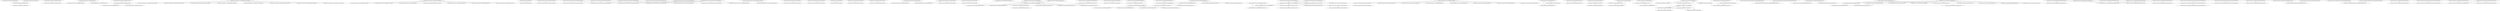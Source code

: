 digraph "ddg/ddg"
{
	"org.apache.commons.math.analysis.MonitoredFunction#28" -> "org.apache.commons.math.analysis.MonitoredFunction#42";
	"org.apache.commons.math.analysis.UnivariateRealSolverImpl#87" -> "org.apache.commons.math.analysis.UnivariateRealSolverImpl#169";
	"org.apache.commons.math.analysis.MonitoredFunction#42" -> "org.apache.commons.math.analysis.MonitoredFunction#38";
	"org.apache.commons.math.analysis.MonitoredFunction#34" -> "org.apache.commons.math.analysis.MonitoredFunction#42";
	"org.apache.commons.math.analysis.UnivariateRealSolverImpl#140" -> "org.apache.commons.math.analysis.UnivariateRealSolverImpl#126";
	"org.apache.commons.math.analysis.UnivariateRealSolverUtils#36" -> "org.apache.commons.math.analysis.UnivariateRealSolverUtils#230";
	"org.apache.commons.math.analysis.UnivariateRealSolverUtils#230" -> "org.apache.commons.math.analysis.UnivariateRealSolverUtils#54";
	"org.apache.commons.math.analysis.UnivariateRealSolverImpl#140" -> "org.apache.commons.math.analysis.UnivariateRealSolverImpl#111";
	"org.apache.commons.math.analysis.UnivariateRealSolverFactoryImplTest#38" -> "org.apache.commons.math.analysis.UnivariateRealSolverFactoryImplTest#93";
	"org.apache.commons.math.analysis.UnivariateRealSolverFactoryImplTest#38" -> "org.apache.commons.math.analysis.UnivariateRealSolverFactoryImplTest#63";
	"org.apache.commons.math.analysis.UnivariateRealSolverFactoryImplTest#38" -> "org.apache.commons.math.analysis.UnivariateRealSolverFactoryImplTest#85";
	"org.apache.commons.math.analysis.UnivariateRealSolverFactoryImplTest#38" -> "org.apache.commons.math.analysis.UnivariateRealSolverFactoryImplTest#55";
	"org.apache.commons.math.analysis.UnivariateRealSolverFactoryImplTest#38" -> "org.apache.commons.math.analysis.UnivariateRealSolverFactoryImplTest#70";
	"org.apache.commons.math.analysis.UnivariateRealSolverFactoryImplTest#38" -> "org.apache.commons.math.analysis.UnivariateRealSolverFactoryImplTest#78";
	"org.apache.commons.math.analysis.UnivariateRealSolverFactoryImplTest#38" -> "org.apache.commons.math.analysis.UnivariateRealSolverFactoryImplTest#108";
	"org.apache.commons.math.analysis.UnivariateRealSolverFactoryImplTest#38" -> "org.apache.commons.math.analysis.UnivariateRealSolverFactoryImplTest#100";
	"org.apache.commons.math.analysis.UnivariateRealSolverUtilsTest#28" -> "org.apache.commons.math.analysis.UnivariateRealSolverUtilsTest#78";
	"org.apache.commons.math.analysis.UnivariateRealSolverUtilsTest#28" -> "org.apache.commons.math.analysis.UnivariateRealSolverUtilsTest#55";
	"org.apache.commons.math.analysis.UnivariateRealSolverUtilsTest#28" -> "org.apache.commons.math.analysis.UnivariateRealSolverUtilsTest#70";
	"org.apache.commons.math.analysis.UnivariateRealSolverUtils#230" -> "org.apache.commons.math.analysis.UnivariateRealSolverUtils#78";
	"org.apache.commons.math.analysis.UnivariateRealSolverUtilsTest#28" -> "org.apache.commons.math.analysis.UnivariateRealSolverUtilsTest#43";
	"org.apache.commons.math.analysis.UnivariateRealSolverUtilsTest#28" -> "org.apache.commons.math.analysis.UnivariateRealSolverUtilsTest#86";
	"org.apache.commons.math.analysis.UnivariateRealSolverUtilsTest#28" -> "org.apache.commons.math.analysis.UnivariateRealSolverUtilsTest#94";
	"org.apache.commons.math.MathException#47" -> "org.apache.commons.math.MathException#84";
	"org.apache.commons.math.analysis.UnivariateRealSolverUtilsTest#28" -> "org.apache.commons.math.analysis.UnivariateRealSolverUtilsTest#103";
	"org.apache.commons.math.distribution.ChiSquaredDistributionImpl#180" -> "org.apache.commons.math.distribution.ChiSquaredDistributionImpl#189";
	"org.apache.commons.math.distribution.ContinuousDistributionAbstractTest#116" -> "org.apache.commons.math.distribution.ContinuousDistributionAbstractTest#261";
	"org.apache.commons.math.distribution.GammaDistributionImpl#111" -> "org.apache.commons.math.distribution.GammaDistributionImpl#122";
	"org.apache.commons.math.distribution.ContinuousDistributionAbstractTest#240" -> "org.apache.commons.math.distribution.ContinuousDistributionAbstractTest#233";
	"org.apache.commons.math.distribution.ContinuousDistributionAbstractTest#116" -> "org.apache.commons.math.distribution.ContinuousDistributionAbstractTest#247";
	"org.apache.commons.math.distribution.ContinuousDistributionAbstractTest#240" -> "org.apache.commons.math.distribution.ContinuousDistributionAbstractTest#143";
	"org.apache.commons.math.distribution.ContinuousDistributionAbstractTest#116" -> "org.apache.commons.math.distribution.ContinuousDistributionAbstractTest#143";
	"org.apache.commons.math.distribution.ContinuousDistributionAbstractTest#268" -> "org.apache.commons.math.distribution.ContinuousDistributionAbstractTest#143";
	"org.apache.commons.math.distribution.GammaDistributionImpl#131" -> "org.apache.commons.math.distribution.GammaDistributionImpl#142";
	"org.apache.commons.math.special.Gamma#40" -> "org.apache.commons.math.special.Gamma#90";
	"org.apache.commons.math.distribution.ContinuousDistributionAbstractTest#310" -> "org.apache.commons.math.distribution.ContinuousDistributionAbstractTest#303";
	"org.apache.commons.math.distribution.ContinuousDistributionAbstractTest#282" -> "org.apache.commons.math.distribution.ContinuousDistributionAbstractTest#156";
	"org.apache.commons.math.distribution.ContinuousDistributionAbstractTest#296" -> "org.apache.commons.math.distribution.ContinuousDistributionAbstractTest#156";
	"org.apache.commons.math.distribution.ContinuousDistributionAbstractTest#268" -> "org.apache.commons.math.distribution.ContinuousDistributionAbstractTest#156";
	"org.apache.commons.math.distribution.ContinuousDistributionAbstractTest#116" -> "org.apache.commons.math.distribution.ContinuousDistributionAbstractTest#156";
	"org.apache.commons.math.distribution.ContinuousDistributionAbstractTest#116" -> "org.apache.commons.math.distribution.ContinuousDistributionAbstractTest#209";
	"org.apache.commons.math.distribution.ContinuousDistributionAbstractTest#116" -> "org.apache.commons.math.distribution.ContinuousDistributionAbstractTest#186";
	"org.apache.commons.math.distribution.ContinuousDistributionAbstractTest#310" -> "org.apache.commons.math.distribution.ContinuousDistributionAbstractTest#186";
	"org.apache.commons.math.distribution.ContinuousDistributionAbstractTest#254" -> "org.apache.commons.math.distribution.ContinuousDistributionAbstractTest#143";
	"org.apache.commons.math.distribution.FDistributionImpl#155" -> "org.apache.commons.math.distribution.FDistributionImpl#167";
	"org.apache.commons.math.distribution.FDistributionImpl#177" -> "org.apache.commons.math.distribution.FDistributionImpl#189";
	"org.apache.commons.math.distribution.NormalDistributionImpl#76" -> "org.apache.commons.math.distribution.NormalDistributionImpl#110";
	"org.apache.commons.math.distribution.NormalDistributionImpl#93" -> "org.apache.commons.math.distribution.NormalDistributionImpl#110";
	"org.apache.commons.math.distribution.NormalDistributionImpl#93" -> "org.apache.commons.math.distribution.NormalDistributionImpl#84";
	"org.apache.commons.math.distribution.NormalDistributionImpl#76" -> "org.apache.commons.math.distribution.NormalDistributionImpl#68";
	"org.apache.commons.math.distribution.ContinuousDistributionAbstractTest#268" -> "org.apache.commons.math.distribution.ContinuousDistributionAbstractTest#261";
	"org.apache.commons.math.distribution.TDistributionImpl#54" -> "org.apache.commons.math.distribution.TDistributionImpl#65";
	"org.apache.commons.math.ode.nonstiff.TestProblemAbstract#104" -> "org.apache.commons.math.ode.nonstiff.TestProblemAbstract#140";
	"org.apache.commons.math.ode.nonstiff.TestProblemAbstract#93" -> "org.apache.commons.math.ode.nonstiff.TestProblemAbstract#124";
	"org.apache.commons.math.ode.nonstiff.ClassicalRungeKuttaIntegrator#55" -> "org.apache.commons.math.ode.nonstiff.ClassicalRungeKuttaIntegrator#77";
	"org.apache.commons.math.ode.sampling.DummyStepHandler#87" -> "org.apache.commons.math.ode.sampling.DummyStepHandler#53";
	"org.apache.commons.math.ode.nonstiff.TestProblemHandler#59" -> "org.apache.commons.math.ode.nonstiff.TestProblemHandler#70";
	"org.apache.commons.math.ode.nonstiff.TestProblemAbstract#93" -> "org.apache.commons.math.ode.nonstiff.TestProblemAbstract#132";
	"org.apache.commons.math.ode.nonstiff.TestProblemAbstract#93" -> "org.apache.commons.math.ode.nonstiff.TestProblemAbstract#116";
	"org.apache.commons.math.ode.nonstiff.RungeKuttaIntegrator#72" -> "org.apache.commons.math.ode.nonstiff.RungeKuttaIntegrator#153";
	"org.apache.commons.math.ode.nonstiff.RungeKuttaIntegrator#88" -> "org.apache.commons.math.ode.nonstiff.RungeKuttaIntegrator#153";
	"org.apache.commons.math.ode.sampling.AbstractStepInterpolator#83" -> "org.apache.commons.math.ode.sampling.AbstractStepInterpolator#347";
	"org.apache.commons.math.ode.sampling.AbstractStepInterpolator#83" -> "org.apache.commons.math.ode.sampling.AbstractStepInterpolator#131";
	"org.apache.commons.math.ode.sampling.AbstractStepInterpolator#347" -> "org.apache.commons.math.ode.sampling.AbstractStepInterpolator#131";
	"org.apache.commons.math.ode.sampling.AbstractStepInterpolator#158" -> "org.apache.commons.math.ode.sampling.AbstractStepInterpolator#212";
	"org.apache.commons.math.ode.sampling.AbstractStepInterpolator#212" -> "org.apache.commons.math.ode.sampling.AbstractStepInterpolator#204";
	"org.apache.commons.math.ode.nonstiff.TestProblemAbstract#93" -> "org.apache.commons.math.ode.nonstiff.TestProblemAbstract#167";
	"org.apache.commons.math.ode.sampling.AbstractStepInterpolator#204" -> "org.apache.commons.math.ode.sampling.AbstractStepInterpolator#212";
	"org.apache.commons.math.ode.events.CombinedEventsManager#56" -> "org.apache.commons.math.ode.events.CombinedEventsManager#122";
	"org.apache.commons.math.ode.events.CombinedEventsManager#56" -> "org.apache.commons.math.ode.events.CombinedEventsManager#197";
	"org.apache.commons.math.ode.events.CombinedEventsManager#56" -> "org.apache.commons.math.ode.events.CombinedEventsManager#210";
	"org.apache.commons.math.ode.nonstiff.TestProblemHandler#59" -> "org.apache.commons.math.ode.nonstiff.TestProblemHandler#80";
	"org.apache.commons.math.ode.nonstiff.RungeKuttaIntegrator#153" -> "org.apache.commons.math.ode.nonstiff.RungeKuttaIntegrator#266";
	"org.apache.commons.math.ode.nonstiff.TestProblemHandler#70" -> "org.apache.commons.math.ode.nonstiff.TestProblemHandler#80";
	"org.apache.commons.math.ode.nonstiff.RungeKuttaIntegrator#153" -> "org.apache.commons.math.ode.nonstiff.RungeKuttaIntegrator#271";
	"org.apache.commons.math.ode.sampling.AbstractStepInterpolator#204" -> "org.apache.commons.math.ode.sampling.AbstractStepInterpolator#228";
	"org.apache.commons.math.ode.sampling.AbstractStepInterpolator#212" -> "org.apache.commons.math.ode.sampling.AbstractStepInterpolator#236";
	"org.apache.commons.math.ode.nonstiff.TestProblemAbstract#112" -> "org.apache.commons.math.ode.nonstiff.TestProblemAbstract#148";
	"org.apache.commons.math.ode.sampling.AbstractStepInterpolator#212" -> "org.apache.commons.math.ode.sampling.AbstractStepInterpolator#263";
	"org.apache.commons.math.ode.sampling.AbstractStepInterpolator#158" -> "org.apache.commons.math.ode.sampling.AbstractStepInterpolator#299";
	"org.apache.commons.math.ode.sampling.AbstractStepInterpolator#263" -> "org.apache.commons.math.ode.sampling.AbstractStepInterpolator#246";
	"org.apache.commons.math.ode.nonstiff.TestProblem1#47" -> "org.apache.commons.math.ode.nonstiff.TestProblem1#82";
	"org.apache.commons.math.ode.events.CombinedEventsManager#56" -> "org.apache.commons.math.ode.events.CombinedEventsManager#230";
	"org.apache.commons.math.ode.nonstiff.TestProblemHandler#80" -> "org.apache.commons.math.ode.nonstiff.TestProblemHandler#141";
	"org.apache.commons.math.ode.nonstiff.TestProblemHandler#80" -> "org.apache.commons.math.ode.nonstiff.TestProblemHandler#125";
	"org.apache.commons.math.ode.nonstiff.TestProblemHandler#80" -> "org.apache.commons.math.ode.nonstiff.TestProblemHandler#133";
	"org.apache.commons.math.ode.nonstiff.TestProblemFactory#26" -> "org.apache.commons.math.ode.nonstiff.TestProblemFactory#46";
	"org.apache.commons.math.ode.nonstiff.TestProblemAbstract#93" -> "org.apache.commons.math.ode.nonstiff.TestProblemAbstract#64";
	"org.apache.commons.math.ode.nonstiff.TestProblemAbstract#112" -> "org.apache.commons.math.ode.nonstiff.TestProblemAbstract#64";
	"org.apache.commons.math.ode.nonstiff.TestProblemAbstract#104" -> "org.apache.commons.math.ode.nonstiff.TestProblemAbstract#64";
	"org.apache.commons.math.ode.nonstiff.TestProblem1#47" -> "org.apache.commons.math.ode.nonstiff.TestProblem1#61";
	"org.apache.commons.math.ode.nonstiff.TestProblemAbstract#64" -> "org.apache.commons.math.ode.nonstiff.TestProblemAbstract#140";
	"org.apache.commons.math.ode.nonstiff.TestProblemAbstract#64" -> "org.apache.commons.math.ode.nonstiff.TestProblemAbstract#124";
	"org.apache.commons.math.ode.nonstiff.RungeKuttaIntegrator#72" -> "org.apache.commons.math.ode.nonstiff.RungeKuttaIntegrator#106";
	"org.apache.commons.math.ode.events.CombinedEventsManager#56" -> "org.apache.commons.math.ode.events.CombinedEventsManager#85";
	"org.apache.commons.math.ode.nonstiff.TestProblemAbstract#64" -> "org.apache.commons.math.ode.nonstiff.TestProblemAbstract#132";
	"org.apache.commons.math.ode.nonstiff.TestProblemAbstract#64" -> "org.apache.commons.math.ode.nonstiff.TestProblemAbstract#116";
	"org.apache.commons.math.ode.nonstiff.TestProblemAbstract#64" -> "org.apache.commons.math.ode.nonstiff.TestProblemAbstract#167";
	"org.apache.commons.math.ode.nonstiff.TestProblemAbstract#64" -> "org.apache.commons.math.ode.nonstiff.TestProblemAbstract#148";
	"org.apache.commons.math.ode.nonstiff.TestProblem1#61" -> "org.apache.commons.math.ode.nonstiff.TestProblem1#82";
	"org.apache.commons.math.ode.nonstiff.RungeKuttaIntegrator#72" -> "org.apache.commons.math.ode.nonstiff.RungeKuttaIntegrator#111";
	"org.apache.commons.math.ode.events.CombinedEventsManager#56" -> "org.apache.commons.math.ode.events.CombinedEventsManager#97";
	"org.apache.commons.math.ode.nonstiff.TestProblem2#48" -> "org.apache.commons.math.ode.nonstiff.TestProblem2#62";
	"org.apache.commons.math.ode.nonstiff.TestProblem2#62" -> "org.apache.commons.math.ode.nonstiff.TestProblem2#83";
	"org.apache.commons.math.ode.nonstiff.TestProblem3#54" -> "org.apache.commons.math.ode.nonstiff.TestProblem3#76";
	"org.apache.commons.math.ode.nonstiff.TestProblem3#76" -> "org.apache.commons.math.ode.nonstiff.TestProblem3#106";
	"org.apache.commons.math.ode.nonstiff.TestProblem4#51" -> "org.apache.commons.math.ode.nonstiff.TestProblem4#66";
	"org.apache.commons.math.ode.nonstiff.RungeKuttaIntegrator#72" -> "org.apache.commons.math.ode.nonstiff.RungeKuttaIntegrator#101";
	"org.apache.commons.math.ode.events.CombinedEventsManager#56" -> "org.apache.commons.math.ode.events.CombinedEventsManager#75";
	"org.apache.commons.math.ode.events.EventState#97" -> "org.apache.commons.math.ode.events.EventState#119";
	"org.apache.commons.math.ode.events.EventState#97" -> "org.apache.commons.math.ode.events.EventState#132";
	"org.apache.commons.math.ode.nonstiff.TestProblem4$Bounce#101" -> "org.apache.commons.math.ode.nonstiff.TestProblem4$Bounce#106";
	"org.apache.commons.math.ode.events.EventState#132" -> "org.apache.commons.math.ode.events.EventState#153";
	"org.apache.commons.math.ode.events.EventState#97" -> "org.apache.commons.math.ode.events.EventState#153";
	"org.apache.commons.math.ode.events.EventState#97" -> "org.apache.commons.math.ode.events.EventState#250";
	"org.apache.commons.math.ode.events.EventState#153" -> "org.apache.commons.math.ode.events.EventState#250";
	"org.apache.commons.math.ode.events.EventState#250" -> "org.apache.commons.math.ode.events.EventState#269";
	"org.apache.commons.math.ode.nonstiff.TestProblem4#66" -> "org.apache.commons.math.ode.nonstiff.TestProblem4#89";
	"org.apache.commons.math.ode.events.EventState#153" -> "org.apache.commons.math.ode.events.EventState#284";
	"org.apache.commons.math.ode.events.EventState#250" -> "org.apache.commons.math.ode.events.EventState#153";
	"org.apache.commons.math.ode.events.EventState#97" -> "org.apache.commons.math.ode.events.EventState#44";
	"org.apache.commons.math.ode.events.CombinedEventsManager#122" -> "org.apache.commons.math.ode.events.CombinedEventsManager#182";
	"org.apache.commons.math.ode.events.EventState#153" -> "org.apache.commons.math.ode.events.EventState#236";
	"org.apache.commons.math.ode.nonstiff.TestProblem4$Bounce#101" -> "org.apache.commons.math.ode.nonstiff.TestProblem4$Bounce#111";
	"org.apache.commons.math.ode.events.EventState#250" -> "org.apache.commons.math.ode.events.EventState#284";
	"org.apache.commons.math.ode.events.EventState#97" -> "org.apache.commons.math.ode.events.EventState#284";
	"org.apache.commons.math.ode.nonstiff.TestProblem4$Bounce#111" -> "org.apache.commons.math.ode.nonstiff.TestProblem4$Bounce#106";
	"org.apache.commons.math.ode.sampling.AbstractStepInterpolator#158" -> "org.apache.commons.math.ode.sampling.AbstractStepInterpolator#277";
	"org.apache.commons.math.ode.events.CombinedEventsManager#56" -> "org.apache.commons.math.ode.events.CombinedEventsManager#104";
	"org.apache.commons.math.ode.sampling.AbstractStepInterpolator#99" -> "org.apache.commons.math.ode.sampling.AbstractStepInterpolator#212";
	"org.apache.commons.math.ode.sampling.AbstractStepInterpolator#99" -> "org.apache.commons.math.ode.sampling.AbstractStepInterpolator#299";
	"org.apache.commons.math.ode.nonstiff.ClassicalRungeKuttaIntegratorTest$KeplerHandler#160" -> "org.apache.commons.math.ode.nonstiff.ClassicalRungeKuttaIntegratorTest$KeplerHandler#173";
	"org.apache.commons.math.ode.nonstiff.TestProblem3#54" -> "org.apache.commons.math.ode.nonstiff.TestProblem3#106";
	"org.apache.commons.math.ode.nonstiff.ClassicalRungeKuttaIntegratorTest$KeplerHandler#168" -> "org.apache.commons.math.ode.nonstiff.ClassicalRungeKuttaIntegratorTest$KeplerHandler#173";
	"org.apache.commons.math.ode.nonstiff.DormandPrince54Integrator#56" -> "org.apache.commons.math.ode.nonstiff.DormandPrince54Integrator#107";
	"org.apache.commons.math.ode.AdaptiveStepsizeIntegrator#70" -> "org.apache.commons.math.ode.AdaptiveStepsizeIntegrator#350";
	"org.apache.commons.math.ode.AdaptiveStepsizeIntegrator#70" -> "org.apache.commons.math.ode.AdaptiveStepsizeIntegrator#133";
	"org.apache.commons.math.ode.AdaptiveStepsizeIntegrator#70" -> "org.apache.commons.math.ode.AdaptiveStepsizeIntegrator#179";
	"org.apache.commons.math.ode.nonstiff.EmbeddedRungeKuttaIntegrator#87" -> "org.apache.commons.math.ode.nonstiff.EmbeddedRungeKuttaIntegrator#169";
	"org.apache.commons.math.ode.AdaptiveStepsizeIntegrator#133" -> "org.apache.commons.math.ode.AdaptiveStepsizeIntegrator#238";
	"org.apache.commons.math.ode.nonstiff.EmbeddedRungeKuttaIntegrator#350" -> "org.apache.commons.math.ode.nonstiff.EmbeddedRungeKuttaIntegrator#169";
	"org.apache.commons.math.ode.nonstiff.EmbeddedRungeKuttaIntegrator#336" -> "org.apache.commons.math.ode.nonstiff.EmbeddedRungeKuttaIntegrator#169";
	"org.apache.commons.math.ode.nonstiff.EmbeddedRungeKuttaIntegrator#160" -> "org.apache.commons.math.ode.nonstiff.EmbeddedRungeKuttaIntegrator#169";
	"org.apache.commons.math.ode.AdaptiveStepsizeIntegrator#70" -> "org.apache.commons.math.ode.AdaptiveStepsizeIntegrator#308";
	"org.apache.commons.math.ode.nonstiff.DormandPrince54IntegratorTest$DP54SmallLastHandler#109" -> "org.apache.commons.math.ode.nonstiff.DormandPrince54IntegratorTest$DP54SmallLastHandler#122";
	"org.apache.commons.math.ode.nonstiff.DormandPrince54IntegratorTest$DP54SmallLastHandler#122" -> "org.apache.commons.math.ode.nonstiff.DormandPrince54IntegratorTest$DP54SmallLastHandler#130";
	"org.apache.commons.math.ode.AdaptiveStepsizeIntegrator#70" -> "org.apache.commons.math.ode.AdaptiveStepsizeIntegrator#238";
	"org.apache.commons.math.ode.AdaptiveStepsizeIntegrator#70" -> "org.apache.commons.math.ode.AdaptiveStepsizeIntegrator#358";
	"org.apache.commons.math.ode.AdaptiveStepsizeIntegrator#70" -> "org.apache.commons.math.ode.AdaptiveStepsizeIntegrator#365";
	"org.apache.commons.math.ode.nonstiff.DormandPrince54IntegratorTest$VariableHandler#305" -> "org.apache.commons.math.ode.nonstiff.DormandPrince54IntegratorTest$VariableHandler#312";
	"org.apache.commons.math.ode.nonstiff.DormandPrince54Integrator#56" -> "org.apache.commons.math.ode.nonstiff.DormandPrince54Integrator#123";
	"org.apache.commons.math.ode.AdaptiveStepsizeIntegrator#101" -> "org.apache.commons.math.ode.AdaptiveStepsizeIntegrator#350";
	"org.apache.commons.math.ode.AdaptiveStepsizeIntegrator#101" -> "org.apache.commons.math.ode.AdaptiveStepsizeIntegrator#179";
	"org.apache.commons.math.ode.nonstiff.EmbeddedRungeKuttaIntegrator#124" -> "org.apache.commons.math.ode.nonstiff.EmbeddedRungeKuttaIntegrator#169";
	"org.apache.commons.math.ode.nonstiff.DormandPrince54StepInterpolator#47" -> "org.apache.commons.math.ode.nonstiff.DormandPrince54StepInterpolator#62";
	"org.apache.commons.math.ode.AdaptiveStepsizeIntegrator#101" -> "org.apache.commons.math.ode.AdaptiveStepsizeIntegrator#238";
	"org.apache.commons.math.ode.AdaptiveStepsizeIntegrator#101" -> "org.apache.commons.math.ode.AdaptiveStepsizeIntegrator#358";
	"org.apache.commons.math.ode.AdaptiveStepsizeIntegrator#101" -> "org.apache.commons.math.ode.AdaptiveStepsizeIntegrator#365";
	"org.apache.commons.math.ode.AdaptiveStepsizeIntegrator#101" -> "org.apache.commons.math.ode.AdaptiveStepsizeIntegrator#308";
	"org.apache.commons.math.ode.AdaptiveStepsizeIntegrator#70" -> "org.apache.commons.math.ode.AdaptiveStepsizeIntegrator#155";
	"org.apache.commons.math.ode.AdaptiveStepsizeIntegrator#70" -> "org.apache.commons.math.ode.AdaptiveStepsizeIntegrator#160";
	"org.apache.commons.math.ode.nonstiff.DormandPrince54StepInterpolator#103" -> "org.apache.commons.math.ode.nonstiff.DormandPrince54StepInterpolator#112";
	"org.apache.commons.math.ode.nonstiff.DormandPrince54StepInterpolator#93" -> "org.apache.commons.math.ode.nonstiff.DormandPrince54StepInterpolator#112";
	"org.apache.commons.math.ode.AdaptiveStepsizeIntegrator#350" -> "org.apache.commons.math.ode.AdaptiveStepsizeIntegrator#340";
	"org.apache.commons.math.ode.AdaptiveStepsizeIntegrator#350" -> "org.apache.commons.math.ode.AdaptiveStepsizeIntegrator#345";
	"org.apache.commons.math.ode.nonstiff.TestProblem4#51" -> "org.apache.commons.math.ode.nonstiff.TestProblem4#89";
	"org.apache.commons.math.ode.nonstiff.TestProblemHandler#80" -> "org.apache.commons.math.ode.nonstiff.TestProblemHandler#149";
	"org.apache.commons.math.ode.AdaptiveStepsizeIntegrator#70" -> "org.apache.commons.math.ode.AdaptiveStepsizeIntegrator#165";
	"org.apache.commons.math.ode.nonstiff.DormandPrince54IntegratorTest$KeplerHandler#260" -> "org.apache.commons.math.ode.nonstiff.DormandPrince54IntegratorTest$KeplerHandler#267";
	"org.apache.commons.math.ode.nonstiff.DormandPrince54IntegratorTest$KeplerHandler#252" -> "org.apache.commons.math.ode.nonstiff.DormandPrince54IntegratorTest$KeplerHandler#267";
	"org.apache.commons.math.ode.nonstiff.TestProblemAbstract#167" -> "org.apache.commons.math.ode.nonstiff.TestProblemAbstract#163";
	"org.apache.commons.math.ode.nonstiff.EmbeddedRungeKuttaIntegrator#160" -> "org.apache.commons.math.ode.nonstiff.EmbeddedRungeKuttaIntegrator#153";
	"org.apache.commons.math.ode.nonstiff.EmbeddedRungeKuttaIntegrator#350" -> "org.apache.commons.math.ode.nonstiff.EmbeddedRungeKuttaIntegrator#343";
	"org.apache.commons.math.ode.nonstiff.EmbeddedRungeKuttaIntegrator#336" -> "org.apache.commons.math.ode.nonstiff.EmbeddedRungeKuttaIntegrator#329";
	"org.apache.commons.math.ode.nonstiff.DormandPrince853Integrator#64" -> "org.apache.commons.math.ode.nonstiff.DormandPrince853Integrator#219";
	"org.apache.commons.math.ode.nonstiff.DormandPrince853IntegratorTest$VariableHandler#292" -> "org.apache.commons.math.ode.nonstiff.DormandPrince853IntegratorTest$VariableHandler#299";
	"org.apache.commons.math.ode.nonstiff.DormandPrince853StepInterpolator#124" -> "org.apache.commons.math.ode.nonstiff.DormandPrince853StepInterpolator#133";
	"org.apache.commons.math.ode.nonstiff.DormandPrince853StepInterpolator#104" -> "org.apache.commons.math.ode.nonstiff.DormandPrince853StepInterpolator#133";
	"org.apache.commons.math.ode.sampling.AbstractStepInterpolator#212" -> "org.apache.commons.math.ode.sampling.AbstractStepInterpolator#347";
	"org.apache.commons.math.ode.nonstiff.DormandPrince853StepInterpolator#104" -> "org.apache.commons.math.ode.nonstiff.DormandPrince853StepInterpolator#181";
}
